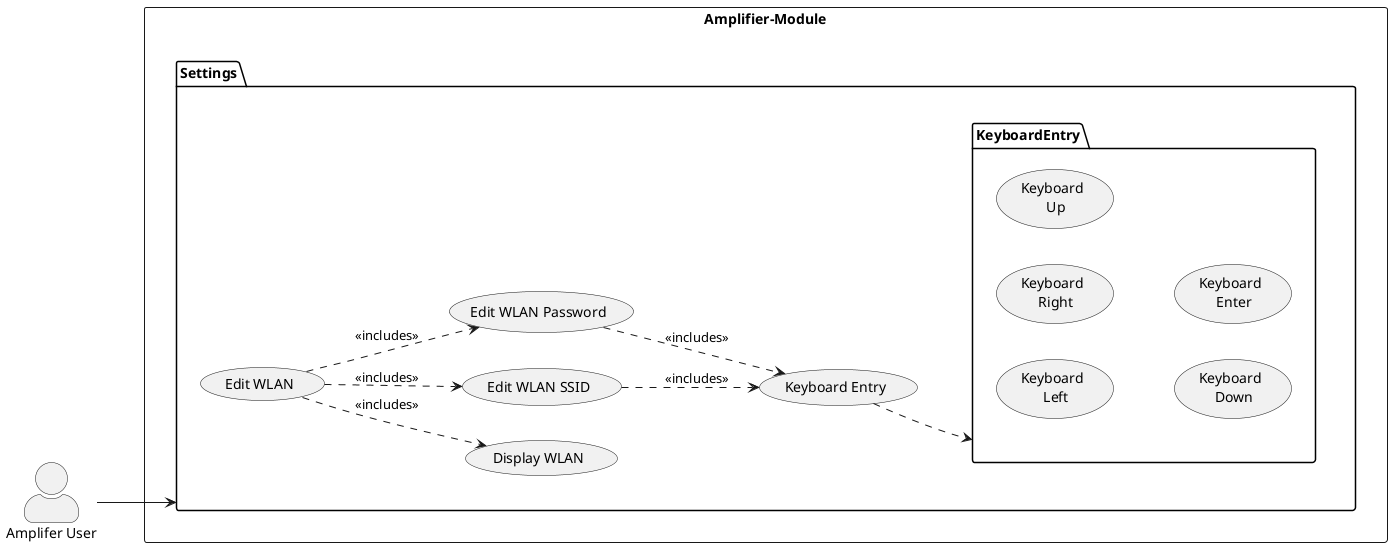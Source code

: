 @startuml Settings
skinparam actorStyle awesome
left to right direction

actor "Amplifer User" as user

rectangle Amplifier-Module {
     
    user --> Settings

    package Settings {
        usecase (Display WLAN) as disp_wlan
        usecase (Edit WLAN) as edit_wlan
        usecase (Edit WLAN SSID) as wlan_ssid
        usecase (Edit WLAN Password) as wlan_pass

        edit_wlan ..> disp_wlan : << includes >>
        edit_wlan ..> wlan_ssid : << includes >>  
        edit_wlan ..> wlan_pass : << includes >>
        
        usecase (Keyboard Entry) as keyboard

        keyboard ..> KeyboardEntry

        wlan_ssid ..> keyboard : << includes >>
        wlan_pass ..> keyboard : << includes >>
        
    }

    

    package KeyboardEntry  {
        usecase (Keyboard \n Left) as left
        usecase (Keyboard \n Right) as right
        usecase (Keyboard \n Up) as up
        usecase (Keyboard \n Down) as down
        usecase (Keyboard \n Enter) as enter

    }


}



@enduml
